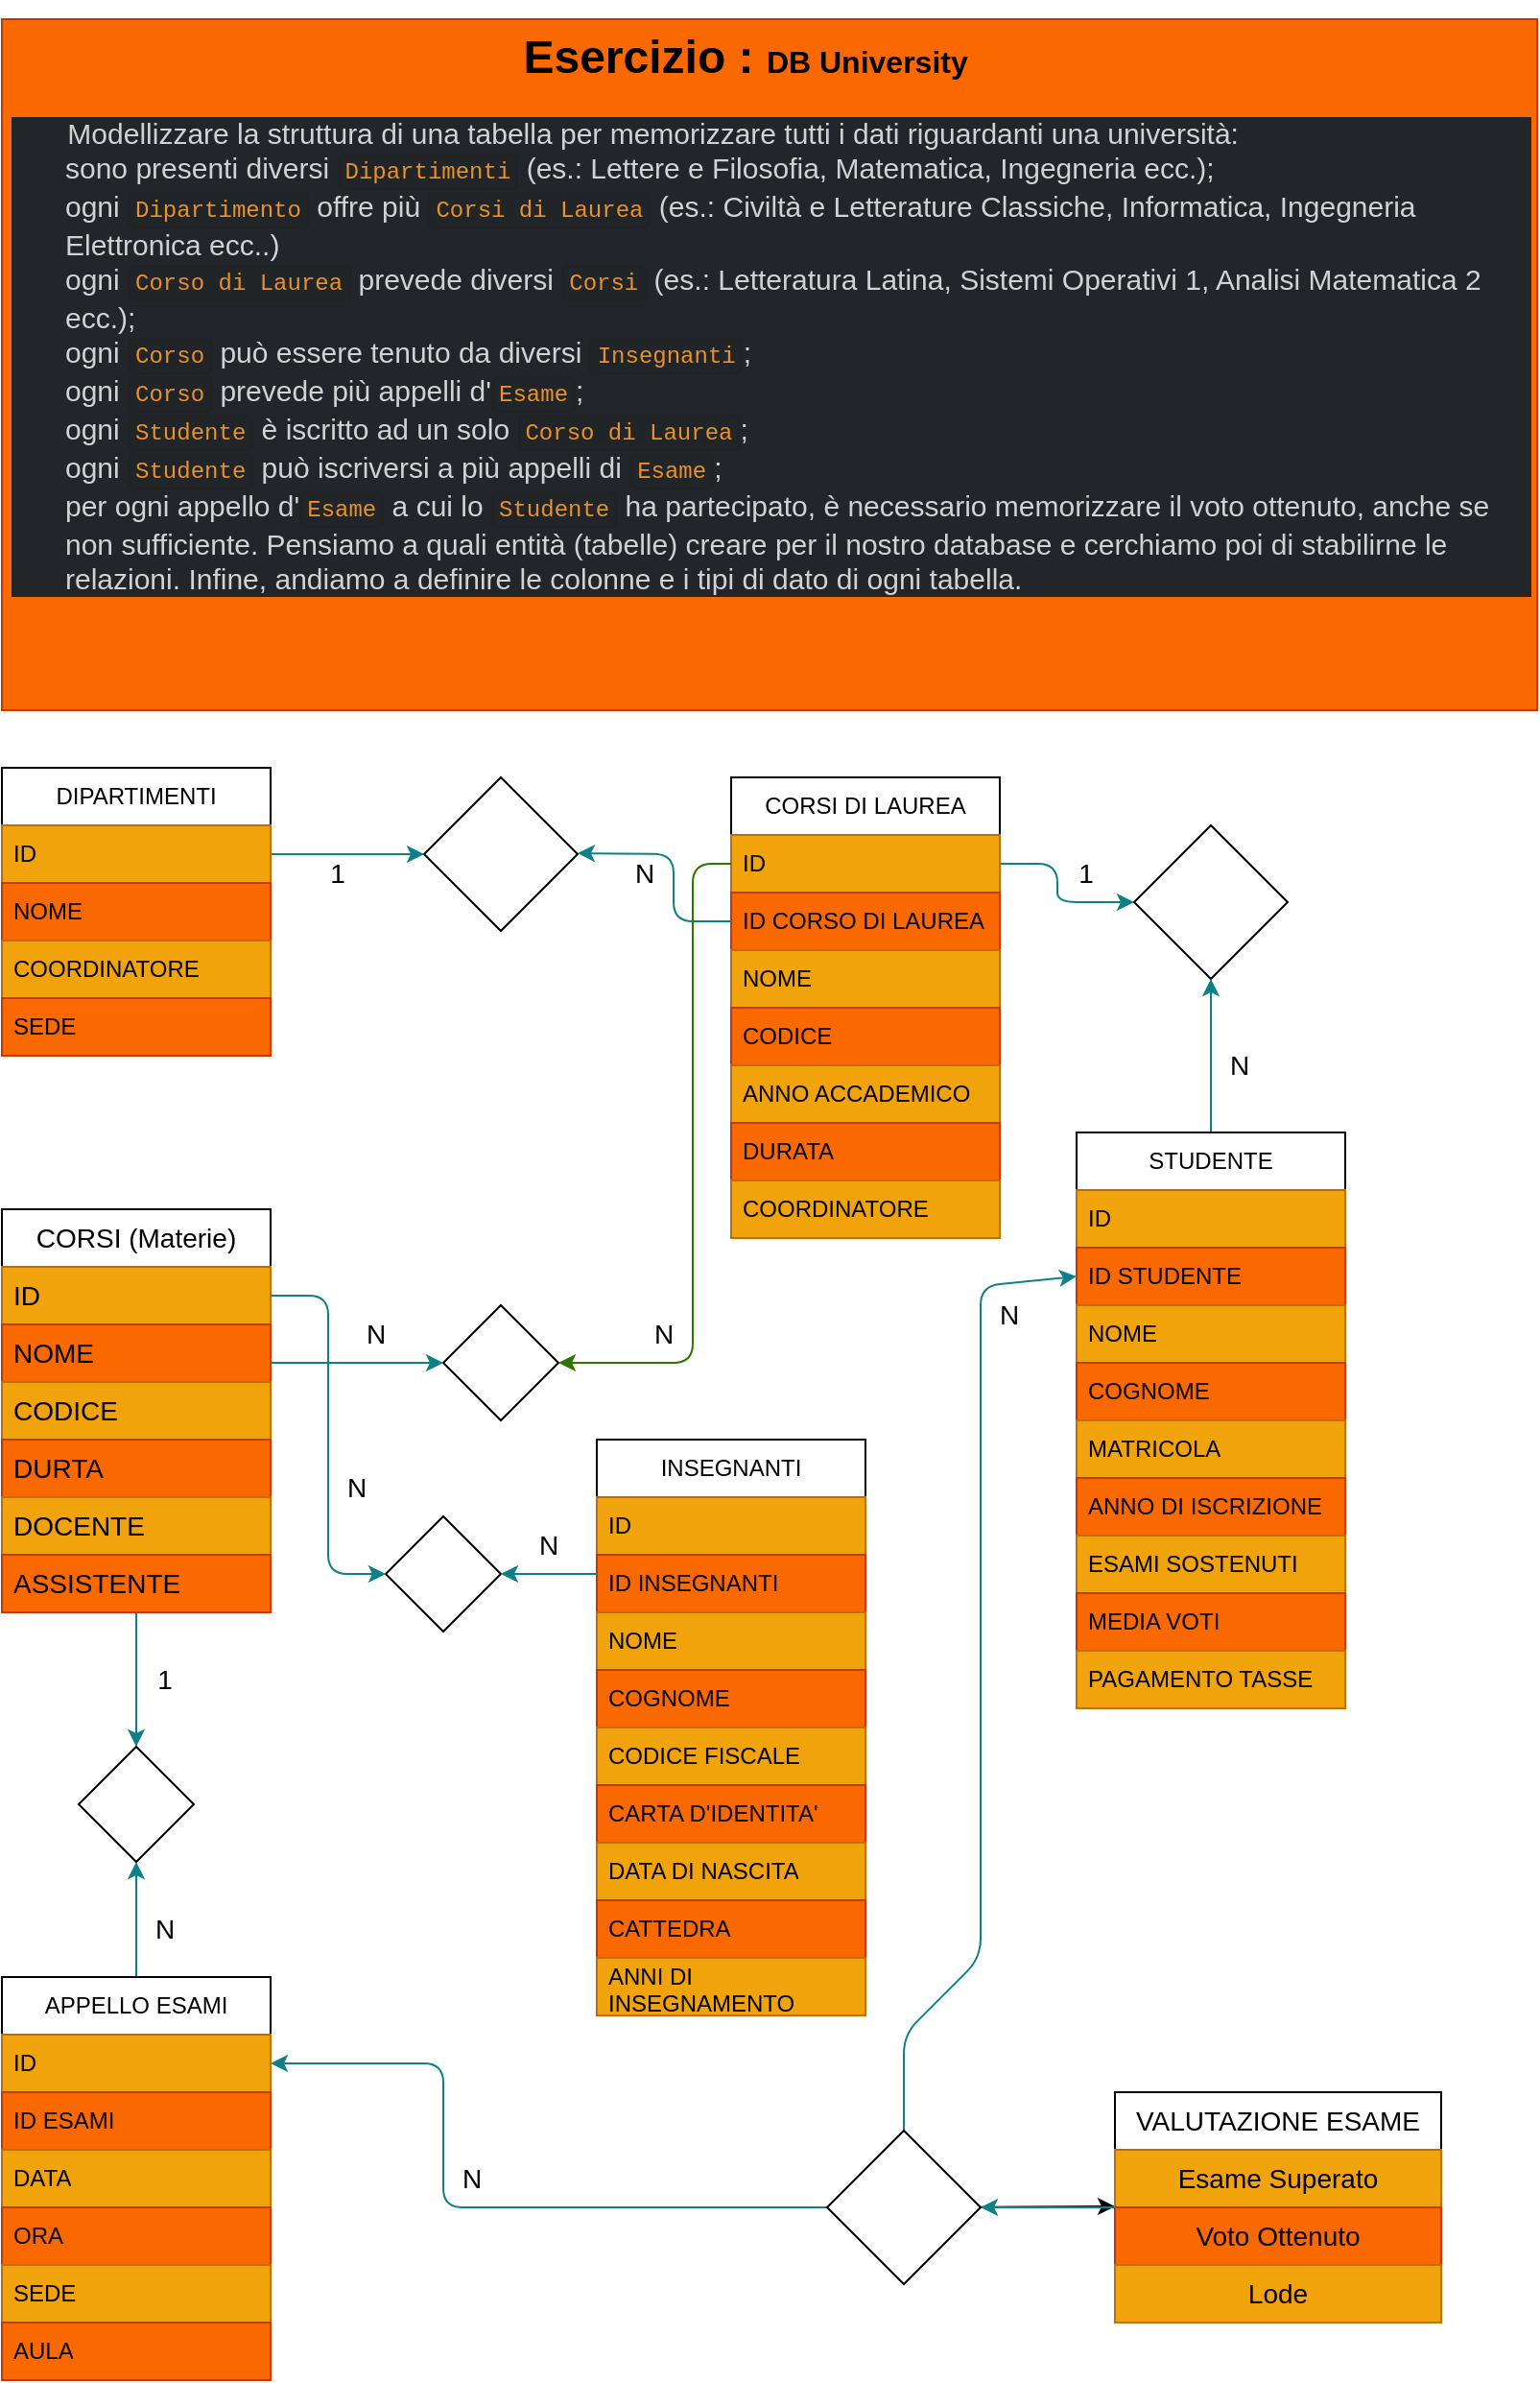<mxfile>
    <diagram id="fTMLHT3HFaxz6WOldOXO" name="Pagina-1">
        <mxGraphModel dx="564" dy="1638" grid="1" gridSize="10" guides="1" tooltips="1" connect="1" arrows="1" fold="1" page="1" pageScale="1" pageWidth="827" pageHeight="1169" math="0" shadow="0">
            <root>
                <mxCell id="0"/>
                <mxCell id="1" parent="0"/>
                <mxCell id="81" value="" style="edgeStyle=none;html=1;fontSize=14;fillColor=#b0e3e6;strokeColor=#0e8088;entryX=0;entryY=0.5;entryDx=0;entryDy=0;" parent="1" target="76" edge="1">
                    <mxGeometry relative="1" as="geometry">
                        <mxPoint x="530" y="60" as="sourcePoint"/>
                        <Array as="points">
                            <mxPoint x="560" y="60"/>
                            <mxPoint x="560" y="80"/>
                        </Array>
                    </mxGeometry>
                </mxCell>
                <mxCell id="3" value="CORSI DI LAUREA" style="swimlane;fontStyle=0;childLayout=stackLayout;horizontal=1;startSize=30;horizontalStack=0;resizeParent=1;resizeParentMax=0;resizeLast=0;collapsible=1;marginBottom=0;whiteSpace=wrap;html=1;" parent="1" vertex="1">
                    <mxGeometry x="390" y="15" width="140" height="240" as="geometry">
                        <mxRectangle x="350" y="10" width="150" height="30" as="alternateBounds"/>
                    </mxGeometry>
                </mxCell>
                <mxCell id="21" value="ID&lt;span style=&quot;white-space: pre;&quot;&gt;&#9;&lt;/span&gt;" style="text;strokeColor=#BD7000;fillColor=#f0a30a;align=left;verticalAlign=middle;spacingLeft=4;spacingRight=4;overflow=hidden;points=[[0,0.5],[1,0.5]];portConstraint=eastwest;rotatable=0;whiteSpace=wrap;html=1;fontColor=#000000;" parent="3" vertex="1">
                    <mxGeometry y="30" width="140" height="30" as="geometry"/>
                </mxCell>
                <mxCell id="22" value="ID CORSO DI LAUREA" style="text;strokeColor=#C73500;fillColor=#fa6800;align=left;verticalAlign=middle;spacingLeft=4;spacingRight=4;overflow=hidden;points=[[0,0.5],[1,0.5]];portConstraint=eastwest;rotatable=0;whiteSpace=wrap;html=1;fontColor=#000000;" parent="3" vertex="1">
                    <mxGeometry y="60" width="140" height="30" as="geometry"/>
                </mxCell>
                <mxCell id="27" value="NOME" style="text;strokeColor=#BD7000;fillColor=#f0a30a;align=left;verticalAlign=middle;spacingLeft=4;spacingRight=4;overflow=hidden;points=[[0,0.5],[1,0.5]];portConstraint=eastwest;rotatable=0;whiteSpace=wrap;html=1;fontColor=#000000;" parent="3" vertex="1">
                    <mxGeometry y="90" width="140" height="30" as="geometry"/>
                </mxCell>
                <mxCell id="23" value="CODICE" style="text;strokeColor=#C73500;fillColor=#fa6800;align=left;verticalAlign=middle;spacingLeft=4;spacingRight=4;overflow=hidden;points=[[0,0.5],[1,0.5]];portConstraint=eastwest;rotatable=0;whiteSpace=wrap;html=1;fontColor=#000000;" parent="3" vertex="1">
                    <mxGeometry y="120" width="140" height="30" as="geometry"/>
                </mxCell>
                <mxCell id="24" value="ANNO ACCADEMICO" style="text;strokeColor=#BD7000;fillColor=#f0a30a;align=left;verticalAlign=middle;spacingLeft=4;spacingRight=4;overflow=hidden;points=[[0,0.5],[1,0.5]];portConstraint=eastwest;rotatable=0;whiteSpace=wrap;html=1;fontColor=#000000;" parent="3" vertex="1">
                    <mxGeometry y="150" width="140" height="30" as="geometry"/>
                </mxCell>
                <mxCell id="25" value="DURATA" style="text;strokeColor=#C73500;fillColor=#fa6800;align=left;verticalAlign=middle;spacingLeft=4;spacingRight=4;overflow=hidden;points=[[0,0.5],[1,0.5]];portConstraint=eastwest;rotatable=0;whiteSpace=wrap;html=1;fontColor=#000000;" parent="3" vertex="1">
                    <mxGeometry y="180" width="140" height="30" as="geometry"/>
                </mxCell>
                <mxCell id="26" value="COORDINATORE" style="text;strokeColor=#BD7000;fillColor=#f0a30a;align=left;verticalAlign=middle;spacingLeft=4;spacingRight=4;overflow=hidden;points=[[0,0.5],[1,0.5]];portConstraint=eastwest;rotatable=0;whiteSpace=wrap;html=1;fontColor=#000000;" parent="3" vertex="1">
                    <mxGeometry y="210" width="140" height="30" as="geometry"/>
                </mxCell>
                <mxCell id="72" value="" style="edgeStyle=none;html=1;fontSize=14;strokeColor=#0e8088;fillColor=#b0e3e6;exitX=1;exitY=0.5;exitDx=0;exitDy=0;entryX=0;entryY=0.5;entryDx=0;entryDy=0;" parent="1" target="12" edge="1" source="8">
                    <mxGeometry relative="1" as="geometry">
                        <mxPoint x="150" y="80" as="sourcePoint"/>
                        <Array as="points">
                            <mxPoint x="220" y="55"/>
                        </Array>
                    </mxGeometry>
                </mxCell>
                <mxCell id="7" value="DIPARTIMENTI" style="swimlane;fontStyle=0;childLayout=stackLayout;horizontal=1;startSize=30;horizontalStack=0;resizeParent=1;resizeParentMax=0;resizeLast=0;collapsible=1;marginBottom=0;whiteSpace=wrap;html=1;" parent="1" vertex="1">
                    <mxGeometry x="10" y="10" width="140" height="150" as="geometry"/>
                </mxCell>
                <mxCell id="8" value="ID" style="text;align=left;verticalAlign=middle;spacingLeft=4;spacingRight=4;overflow=hidden;points=[[0,0.5],[1,0.5]];portConstraint=eastwest;rotatable=0;whiteSpace=wrap;html=1;fillColor=#f0a30a;fontColor=#000000;strokeColor=#BD7000;" parent="7" vertex="1">
                    <mxGeometry y="30" width="140" height="30" as="geometry"/>
                </mxCell>
                <mxCell id="10" value="NOME&lt;span style=&quot;white-space: pre;&quot;&gt;&#9;&lt;span style=&quot;white-space: pre;&quot;&gt;&#9;&lt;/span&gt;&lt;/span&gt;" style="text;align=left;verticalAlign=middle;spacingLeft=4;spacingRight=4;overflow=hidden;points=[[0,0.5],[1,0.5]];portConstraint=eastwest;rotatable=0;whiteSpace=wrap;html=1;fillColor=#fa6800;fontColor=#000000;strokeColor=#C73500;" parent="7" vertex="1">
                    <mxGeometry y="60" width="140" height="30" as="geometry"/>
                </mxCell>
                <mxCell id="5" value="COORDINATORE" style="text;strokeColor=#BD7000;fillColor=#f0a30a;align=left;verticalAlign=middle;spacingLeft=4;spacingRight=4;overflow=hidden;points=[[0,0.5],[1,0.5]];portConstraint=eastwest;rotatable=0;whiteSpace=wrap;html=1;fontColor=#000000;" parent="7" vertex="1">
                    <mxGeometry y="90" width="140" height="30" as="geometry"/>
                </mxCell>
                <mxCell id="6" value="SEDE" style="text;strokeColor=#C73500;fillColor=#fa6800;align=left;verticalAlign=middle;spacingLeft=4;spacingRight=4;overflow=hidden;points=[[0,0.5],[1,0.5]];portConstraint=eastwest;rotatable=0;whiteSpace=wrap;html=1;fontColor=#000000;" parent="7" vertex="1">
                    <mxGeometry y="120" width="140" height="30" as="geometry"/>
                </mxCell>
                <mxCell id="12" value="" style="rhombus;whiteSpace=wrap;html=1;" parent="1" vertex="1">
                    <mxGeometry x="230" y="15" width="80" height="80" as="geometry"/>
                </mxCell>
                <mxCell id="14" value="INSEGNANTI" style="swimlane;fontStyle=0;childLayout=stackLayout;horizontal=1;startSize=30;horizontalStack=0;resizeParent=1;resizeParentMax=0;resizeLast=0;collapsible=1;marginBottom=0;whiteSpace=wrap;html=1;" parent="1" vertex="1">
                    <mxGeometry x="320" y="360" width="140" height="300" as="geometry"/>
                </mxCell>
                <mxCell id="15" value="ID" style="text;strokeColor=#BD7000;fillColor=#f0a30a;align=left;verticalAlign=middle;spacingLeft=4;spacingRight=4;overflow=hidden;points=[[0,0.5],[1,0.5]];portConstraint=eastwest;rotatable=0;whiteSpace=wrap;html=1;fontColor=#000000;" parent="14" vertex="1">
                    <mxGeometry y="30" width="140" height="30" as="geometry"/>
                </mxCell>
                <mxCell id="16" value="ID INSEGNANTI" style="text;strokeColor=#C73500;fillColor=#fa6800;align=left;verticalAlign=middle;spacingLeft=4;spacingRight=4;overflow=hidden;points=[[0,0.5],[1,0.5]];portConstraint=eastwest;rotatable=0;whiteSpace=wrap;html=1;fontColor=#000000;" parent="14" vertex="1">
                    <mxGeometry y="60" width="140" height="30" as="geometry"/>
                </mxCell>
                <mxCell id="17" value="NOME" style="text;strokeColor=#BD7000;fillColor=#f0a30a;align=left;verticalAlign=middle;spacingLeft=4;spacingRight=4;overflow=hidden;points=[[0,0.5],[1,0.5]];portConstraint=eastwest;rotatable=0;whiteSpace=wrap;html=1;fontColor=#000000;" parent="14" vertex="1">
                    <mxGeometry y="90" width="140" height="30" as="geometry"/>
                </mxCell>
                <mxCell id="4" value="COGNOME" style="text;strokeColor=#C73500;fillColor=#fa6800;align=left;verticalAlign=middle;spacingLeft=4;spacingRight=4;overflow=hidden;points=[[0,0.5],[1,0.5]];portConstraint=eastwest;rotatable=0;whiteSpace=wrap;html=1;fontColor=#000000;" parent="14" vertex="1">
                    <mxGeometry y="120" width="140" height="30" as="geometry"/>
                </mxCell>
                <mxCell id="28" value="CODICE FISCALE" style="text;strokeColor=#BD7000;fillColor=#f0a30a;align=left;verticalAlign=middle;spacingLeft=4;spacingRight=4;overflow=hidden;points=[[0,0.5],[1,0.5]];portConstraint=eastwest;rotatable=0;whiteSpace=wrap;html=1;fontColor=#000000;" parent="14" vertex="1">
                    <mxGeometry y="150" width="140" height="30" as="geometry"/>
                </mxCell>
                <mxCell id="29" value="CARTA D'IDENTITA'" style="text;strokeColor=#C73500;fillColor=#fa6800;align=left;verticalAlign=middle;spacingLeft=4;spacingRight=4;overflow=hidden;points=[[0,0.5],[1,0.5]];portConstraint=eastwest;rotatable=0;whiteSpace=wrap;html=1;fontColor=#000000;" parent="14" vertex="1">
                    <mxGeometry y="180" width="140" height="30" as="geometry"/>
                </mxCell>
                <mxCell id="30" value="DATA DI NASCITA" style="text;strokeColor=#BD7000;fillColor=#f0a30a;align=left;verticalAlign=middle;spacingLeft=4;spacingRight=4;overflow=hidden;points=[[0,0.5],[1,0.5]];portConstraint=eastwest;rotatable=0;whiteSpace=wrap;html=1;fontColor=#000000;" parent="14" vertex="1">
                    <mxGeometry y="210" width="140" height="30" as="geometry"/>
                </mxCell>
                <mxCell id="31" value="CATTEDRA" style="text;strokeColor=#C73500;fillColor=#fa6800;align=left;verticalAlign=middle;spacingLeft=4;spacingRight=4;overflow=hidden;points=[[0,0.5],[1,0.5]];portConstraint=eastwest;rotatable=0;whiteSpace=wrap;html=1;fontColor=#000000;" parent="14" vertex="1">
                    <mxGeometry y="240" width="140" height="30" as="geometry"/>
                </mxCell>
                <mxCell id="32" value="ANNI DI INSEGNAMENTO" style="text;strokeColor=#BD7000;fillColor=#f0a30a;align=left;verticalAlign=middle;spacingLeft=4;spacingRight=4;overflow=hidden;points=[[0,0.5],[1,0.5]];portConstraint=eastwest;rotatable=0;whiteSpace=wrap;html=1;fontColor=#000000;" parent="14" vertex="1">
                    <mxGeometry y="270" width="140" height="30" as="geometry"/>
                </mxCell>
                <mxCell id="107" value="" style="edgeStyle=none;html=1;fontSize=14;fillColor=#b0e3e6;strokeColor=#0e8088;" parent="1" source="34" target="105" edge="1">
                    <mxGeometry relative="1" as="geometry"/>
                </mxCell>
                <mxCell id="34" value="APPELLO ESAMI" style="swimlane;fontStyle=0;childLayout=stackLayout;horizontal=1;startSize=30;horizontalStack=0;resizeParent=1;resizeParentMax=0;resizeLast=0;collapsible=1;marginBottom=0;whiteSpace=wrap;html=1;" parent="1" vertex="1">
                    <mxGeometry x="10" y="640" width="140" height="210" as="geometry"/>
                </mxCell>
                <mxCell id="35" value="ID" style="text;strokeColor=#BD7000;fillColor=#f0a30a;align=left;verticalAlign=middle;spacingLeft=4;spacingRight=4;overflow=hidden;points=[[0,0.5],[1,0.5]];portConstraint=eastwest;rotatable=0;whiteSpace=wrap;html=1;fontColor=#000000;" parent="34" vertex="1">
                    <mxGeometry y="30" width="140" height="30" as="geometry"/>
                </mxCell>
                <mxCell id="36" value="ID ESAMI" style="text;strokeColor=#C73500;fillColor=#fa6800;align=left;verticalAlign=middle;spacingLeft=4;spacingRight=4;overflow=hidden;points=[[0,0.5],[1,0.5]];portConstraint=eastwest;rotatable=0;whiteSpace=wrap;html=1;fontColor=#000000;" parent="34" vertex="1">
                    <mxGeometry y="60" width="140" height="30" as="geometry"/>
                </mxCell>
                <mxCell id="37" value="DATA" style="text;strokeColor=#BD7000;fillColor=#f0a30a;align=left;verticalAlign=middle;spacingLeft=4;spacingRight=4;overflow=hidden;points=[[0,0.5],[1,0.5]];portConstraint=eastwest;rotatable=0;whiteSpace=wrap;html=1;fontColor=#000000;" parent="34" vertex="1">
                    <mxGeometry y="90" width="140" height="30" as="geometry"/>
                </mxCell>
                <mxCell id="38" value="ORA" style="text;strokeColor=#C73500;fillColor=#fa6800;align=left;verticalAlign=middle;spacingLeft=4;spacingRight=4;overflow=hidden;points=[[0,0.5],[1,0.5]];portConstraint=eastwest;rotatable=0;whiteSpace=wrap;html=1;fontColor=#000000;" parent="34" vertex="1">
                    <mxGeometry y="120" width="140" height="30" as="geometry"/>
                </mxCell>
                <mxCell id="39" value="SEDE" style="text;strokeColor=#BD7000;fillColor=#f0a30a;align=left;verticalAlign=middle;spacingLeft=4;spacingRight=4;overflow=hidden;points=[[0,0.5],[1,0.5]];portConstraint=eastwest;rotatable=0;whiteSpace=wrap;html=1;fontColor=#000000;" parent="34" vertex="1">
                    <mxGeometry y="150" width="140" height="30" as="geometry"/>
                </mxCell>
                <mxCell id="40" value="AULA" style="text;strokeColor=#C73500;fillColor=#fa6800;align=left;verticalAlign=middle;spacingLeft=4;spacingRight=4;overflow=hidden;points=[[0,0.5],[1,0.5]];portConstraint=eastwest;rotatable=0;whiteSpace=wrap;html=1;fontColor=#000000;" parent="34" vertex="1">
                    <mxGeometry y="180" width="140" height="30" as="geometry"/>
                </mxCell>
                <mxCell id="109" value="" style="edgeStyle=none;html=1;fontSize=14;fillColor=#b0e3e6;strokeColor=#0e8088;" parent="1" source="41" target="76" edge="1">
                    <mxGeometry relative="1" as="geometry"/>
                </mxCell>
                <mxCell id="41" value="STUDENTE" style="swimlane;fontStyle=0;childLayout=stackLayout;horizontal=1;startSize=30;horizontalStack=0;resizeParent=1;resizeParentMax=0;resizeLast=0;collapsible=1;marginBottom=0;whiteSpace=wrap;html=1;" parent="1" vertex="1">
                    <mxGeometry x="570" y="200" width="140" height="300" as="geometry"/>
                </mxCell>
                <mxCell id="42" value="ID" style="text;strokeColor=#BD7000;fillColor=#f0a30a;align=left;verticalAlign=middle;spacingLeft=4;spacingRight=4;overflow=hidden;points=[[0,0.5],[1,0.5]];portConstraint=eastwest;rotatable=0;whiteSpace=wrap;html=1;fontColor=#000000;" parent="41" vertex="1">
                    <mxGeometry y="30" width="140" height="30" as="geometry"/>
                </mxCell>
                <mxCell id="43" value="ID STUDENTE" style="text;strokeColor=#C73500;fillColor=#fa6800;align=left;verticalAlign=middle;spacingLeft=4;spacingRight=4;overflow=hidden;points=[[0,0.5],[1,0.5]];portConstraint=eastwest;rotatable=0;whiteSpace=wrap;html=1;fontColor=#000000;" parent="41" vertex="1">
                    <mxGeometry y="60" width="140" height="30" as="geometry"/>
                </mxCell>
                <mxCell id="44" value="NOME" style="text;strokeColor=#BD7000;fillColor=#f0a30a;align=left;verticalAlign=middle;spacingLeft=4;spacingRight=4;overflow=hidden;points=[[0,0.5],[1,0.5]];portConstraint=eastwest;rotatable=0;whiteSpace=wrap;html=1;fontColor=#000000;" parent="41" vertex="1">
                    <mxGeometry y="90" width="140" height="30" as="geometry"/>
                </mxCell>
                <mxCell id="45" value="COGNOME" style="text;strokeColor=#C73500;fillColor=#fa6800;align=left;verticalAlign=middle;spacingLeft=4;spacingRight=4;overflow=hidden;points=[[0,0.5],[1,0.5]];portConstraint=eastwest;rotatable=0;whiteSpace=wrap;html=1;fontColor=#000000;" parent="41" vertex="1">
                    <mxGeometry y="120" width="140" height="30" as="geometry"/>
                </mxCell>
                <mxCell id="46" value="MATRICOLA" style="text;strokeColor=#BD7000;fillColor=#f0a30a;align=left;verticalAlign=middle;spacingLeft=4;spacingRight=4;overflow=hidden;points=[[0,0.5],[1,0.5]];portConstraint=eastwest;rotatable=0;whiteSpace=wrap;html=1;fontColor=#000000;" parent="41" vertex="1">
                    <mxGeometry y="150" width="140" height="30" as="geometry"/>
                </mxCell>
                <mxCell id="47" value="ANNO DI ISCRIZIONE" style="text;strokeColor=#C73500;fillColor=#fa6800;align=left;verticalAlign=middle;spacingLeft=4;spacingRight=4;overflow=hidden;points=[[0,0.5],[1,0.5]];portConstraint=eastwest;rotatable=0;whiteSpace=wrap;html=1;fontColor=#000000;" parent="41" vertex="1">
                    <mxGeometry y="180" width="140" height="30" as="geometry"/>
                </mxCell>
                <mxCell id="48" value="ESAMI SOSTENUTI" style="text;strokeColor=#BD7000;fillColor=#f0a30a;align=left;verticalAlign=middle;spacingLeft=4;spacingRight=4;overflow=hidden;points=[[0,0.5],[1,0.5]];portConstraint=eastwest;rotatable=0;whiteSpace=wrap;html=1;fontColor=#000000;" parent="41" vertex="1">
                    <mxGeometry y="210" width="140" height="30" as="geometry"/>
                </mxCell>
                <mxCell id="49" value="MEDIA VOTI" style="text;strokeColor=#C73500;fillColor=#fa6800;align=left;verticalAlign=middle;spacingLeft=4;spacingRight=4;overflow=hidden;points=[[0,0.5],[1,0.5]];portConstraint=eastwest;rotatable=0;whiteSpace=wrap;html=1;fontColor=#000000;" parent="41" vertex="1">
                    <mxGeometry y="240" width="140" height="30" as="geometry"/>
                </mxCell>
                <mxCell id="50" value="PAGAMENTO TASSE" style="text;strokeColor=#BD7000;fillColor=#f0a30a;align=left;verticalAlign=middle;spacingLeft=4;spacingRight=4;overflow=hidden;points=[[0,0.5],[1,0.5]];portConstraint=eastwest;rotatable=0;whiteSpace=wrap;html=1;fontColor=#000000;" parent="41" vertex="1">
                    <mxGeometry y="270" width="140" height="30" as="geometry"/>
                </mxCell>
                <mxCell id="51" value="&lt;h1&gt;&amp;nbsp; &amp;nbsp; &amp;nbsp;&lt;span style=&quot;white-space: pre;&quot;&gt;&#9;&lt;/span&gt;&lt;span style=&quot;white-space: pre;&quot;&gt;&#9;&lt;/span&gt;&lt;span style=&quot;white-space: pre;&quot;&gt;&#9;&lt;/span&gt;&lt;span style=&quot;white-space: pre;&quot;&gt;&#9;&lt;/span&gt;&lt;span style=&quot;white-space: pre;&quot;&gt;&#9;&lt;/span&gt;Esercizio : &lt;font style=&quot;font-size: 16px;&quot;&gt;DB University&lt;/font&gt;&lt;/h1&gt;&lt;div class=&quot;p-rich_text_section&quot; style=&quot;box-sizing: inherit; counter-reset: list-0 0 list-1 0 list-2 0 list-3 0 list-4 0 list-5 0 list-6 0 list-7 0 list-8 0 list-9 0; color: rgb(209, 210, 211); font-family: Slack-Lato, Slack-Fractions, appleLogo, sans-serif; font-size: 15px; font-variant-ligatures: common-ligatures; background-color: rgb(34, 37, 41);&quot;&gt;&amp;nbsp; &amp;nbsp; &amp;nbsp; &amp;nbsp;Modellizzare la struttura di una tabella per memorizzare tutti i dati riguardanti una università:&lt;br style=&quot;box-sizing: inherit;&quot;&gt;&lt;/div&gt;&lt;ul data-stringify-type=&quot;unordered-list&quot; class=&quot;p-rich_text_list p-rich_text_list__bullet&quot; data-indent=&quot;0&quot; data-border=&quot;0&quot; style=&quot;box-sizing: inherit; margin: 0px; padding: 0px; list-style-type: none; color: rgb(209, 210, 211); font-family: Slack-Lato, Slack-Fractions, appleLogo, sans-serif; font-size: 15px; font-variant-ligatures: common-ligatures; background-color: rgb(34, 37, 41);&quot;&gt;&lt;li data-stringify-indent=&quot;0&quot; data-stringify-border=&quot;0&quot; style=&quot;box-sizing: inherit; margin-bottom: 0px; list-style-type: none; margin-left: 28px;&quot;&gt;sono presenti diversi&amp;nbsp;&lt;code data-stringify-type=&quot;code&quot; class=&quot;c-mrkdwn__code&quot; style=&quot;box-sizing: inherit; background-color: rgba(var(--sk_foreground_min,29,28,29),0.04); border: 1px solid var(--saf-0); border-radius: 3px; color: rgb(232, 145, 45); padding: 2px 3px 1px; --saf-0:rgba(var(--sk_foreground_low,29,28,29),0.13); overflow-wrap: break-word; font-size: 12px; font-variant-ligatures: none; line-height: 1.5; tab-size: 4; word-break: normal; font-family: Monaco, Menlo, Consolas, &amp;quot;Courier New&amp;quot;, monospace !important;&quot;&gt;Dipartimenti&lt;/code&gt;&amp;nbsp;(es.: Lettere e Filosofia, Matematica, Ingegneria ecc.);&lt;/li&gt;&lt;li data-stringify-indent=&quot;0&quot; data-stringify-border=&quot;0&quot; style=&quot;box-sizing: inherit; margin-bottom: 0px; list-style-type: none; margin-left: 28px;&quot;&gt;ogni&amp;nbsp;&lt;code data-stringify-type=&quot;code&quot; class=&quot;c-mrkdwn__code&quot; style=&quot;box-sizing: inherit; background-color: rgba(var(--sk_foreground_min,29,28,29),0.04); border: 1px solid var(--saf-0); border-radius: 3px; color: rgb(232, 145, 45); padding: 2px 3px 1px; --saf-0:rgba(var(--sk_foreground_low,29,28,29),0.13); overflow-wrap: break-word; font-size: 12px; font-variant-ligatures: none; line-height: 1.5; tab-size: 4; word-break: normal; font-family: Monaco, Menlo, Consolas, &amp;quot;Courier New&amp;quot;, monospace !important;&quot;&gt;Dipartimento&lt;/code&gt;&amp;nbsp;offre più&amp;nbsp;&lt;code data-stringify-type=&quot;code&quot; class=&quot;c-mrkdwn__code&quot; style=&quot;box-sizing: inherit; background-color: rgba(var(--sk_foreground_min,29,28,29),0.04); border: 1px solid var(--saf-0); border-radius: 3px; color: rgb(232, 145, 45); padding: 2px 3px 1px; --saf-0:rgba(var(--sk_foreground_low,29,28,29),0.13); overflow-wrap: break-word; font-size: 12px; font-variant-ligatures: none; line-height: 1.5; tab-size: 4; word-break: normal; font-family: Monaco, Menlo, Consolas, &amp;quot;Courier New&amp;quot;, monospace !important;&quot;&gt;Corsi di Laurea&lt;/code&gt;&amp;nbsp;(es.: Civiltà e Letterature Classiche, Informatica, Ingegneria Elettronica ecc..)&lt;/li&gt;&lt;li data-stringify-indent=&quot;0&quot; data-stringify-border=&quot;0&quot; style=&quot;box-sizing: inherit; margin-bottom: 0px; list-style-type: none; margin-left: 28px;&quot;&gt;ogni&amp;nbsp;&lt;code data-stringify-type=&quot;code&quot; class=&quot;c-mrkdwn__code&quot; style=&quot;box-sizing: inherit; background-color: rgba(var(--sk_foreground_min,29,28,29),0.04); border: 1px solid var(--saf-0); border-radius: 3px; color: rgb(232, 145, 45); padding: 2px 3px 1px; --saf-0:rgba(var(--sk_foreground_low,29,28,29),0.13); overflow-wrap: break-word; font-size: 12px; font-variant-ligatures: none; line-height: 1.5; tab-size: 4; word-break: normal; font-family: Monaco, Menlo, Consolas, &amp;quot;Courier New&amp;quot;, monospace !important;&quot;&gt;Corso di Laurea&lt;/code&gt;&amp;nbsp;prevede diversi&amp;nbsp;&lt;code data-stringify-type=&quot;code&quot; class=&quot;c-mrkdwn__code&quot; style=&quot;box-sizing: inherit; background-color: rgba(var(--sk_foreground_min,29,28,29),0.04); border: 1px solid var(--saf-0); border-radius: 3px; color: rgb(232, 145, 45); padding: 2px 3px 1px; --saf-0:rgba(var(--sk_foreground_low,29,28,29),0.13); overflow-wrap: break-word; font-size: 12px; font-variant-ligatures: none; line-height: 1.5; tab-size: 4; word-break: normal; font-family: Monaco, Menlo, Consolas, &amp;quot;Courier New&amp;quot;, monospace !important;&quot;&gt;Corsi&lt;/code&gt;&amp;nbsp;(es.: Letteratura Latina, Sistemi Operativi 1, Analisi Matematica 2 ecc.);&lt;/li&gt;&lt;li data-stringify-indent=&quot;0&quot; data-stringify-border=&quot;0&quot; style=&quot;box-sizing: inherit; margin-bottom: 0px; list-style-type: none; margin-left: 28px;&quot;&gt;ogni&amp;nbsp;&lt;code data-stringify-type=&quot;code&quot; class=&quot;c-mrkdwn__code&quot; style=&quot;box-sizing: inherit; background-color: rgba(var(--sk_foreground_min,29,28,29),0.04); border: 1px solid var(--saf-0); border-radius: 3px; color: rgb(232, 145, 45); padding: 2px 3px 1px; --saf-0:rgba(var(--sk_foreground_low,29,28,29),0.13); overflow-wrap: break-word; font-size: 12px; font-variant-ligatures: none; line-height: 1.5; tab-size: 4; word-break: normal; font-family: Monaco, Menlo, Consolas, &amp;quot;Courier New&amp;quot;, monospace !important;&quot;&gt;Corso&lt;/code&gt;&amp;nbsp;può essere tenuto da diversi&amp;nbsp;&lt;code data-stringify-type=&quot;code&quot; class=&quot;c-mrkdwn__code&quot; style=&quot;box-sizing: inherit; background-color: rgba(var(--sk_foreground_min,29,28,29),0.04); border: 1px solid var(--saf-0); border-radius: 3px; color: rgb(232, 145, 45); padding: 2px 3px 1px; --saf-0:rgba(var(--sk_foreground_low,29,28,29),0.13); overflow-wrap: break-word; font-size: 12px; font-variant-ligatures: none; line-height: 1.5; tab-size: 4; word-break: normal; font-family: Monaco, Menlo, Consolas, &amp;quot;Courier New&amp;quot;, monospace !important;&quot;&gt;Insegnanti&lt;/code&gt;;&lt;/li&gt;&lt;li data-stringify-indent=&quot;0&quot; data-stringify-border=&quot;0&quot; style=&quot;box-sizing: inherit; margin-bottom: 0px; list-style-type: none; margin-left: 28px;&quot;&gt;ogni&amp;nbsp;&lt;code data-stringify-type=&quot;code&quot; class=&quot;c-mrkdwn__code&quot; style=&quot;box-sizing: inherit; background-color: rgba(var(--sk_foreground_min,29,28,29),0.04); border: 1px solid var(--saf-0); border-radius: 3px; color: rgb(232, 145, 45); padding: 2px 3px 1px; --saf-0:rgba(var(--sk_foreground_low,29,28,29),0.13); overflow-wrap: break-word; font-size: 12px; font-variant-ligatures: none; line-height: 1.5; tab-size: 4; word-break: normal; font-family: Monaco, Menlo, Consolas, &amp;quot;Courier New&amp;quot;, monospace !important;&quot;&gt;Corso&lt;/code&gt;&amp;nbsp;prevede più appelli d'&lt;code data-stringify-type=&quot;code&quot; class=&quot;c-mrkdwn__code&quot; style=&quot;box-sizing: inherit; background-color: rgba(var(--sk_foreground_min,29,28,29),0.04); border: 1px solid var(--saf-0); border-radius: 3px; color: rgb(232, 145, 45); padding: 2px 3px 1px; --saf-0:rgba(var(--sk_foreground_low,29,28,29),0.13); overflow-wrap: break-word; font-size: 12px; font-variant-ligatures: none; line-height: 1.5; tab-size: 4; word-break: normal; font-family: Monaco, Menlo, Consolas, &amp;quot;Courier New&amp;quot;, monospace !important;&quot;&gt;Esame&lt;/code&gt;;&lt;/li&gt;&lt;li data-stringify-indent=&quot;0&quot; data-stringify-border=&quot;0&quot; style=&quot;box-sizing: inherit; margin-bottom: 0px; list-style-type: none; margin-left: 28px;&quot;&gt;ogni&amp;nbsp;&lt;code data-stringify-type=&quot;code&quot; class=&quot;c-mrkdwn__code&quot; style=&quot;box-sizing: inherit; background-color: rgba(var(--sk_foreground_min,29,28,29),0.04); border: 1px solid var(--saf-0); border-radius: 3px; color: rgb(232, 145, 45); padding: 2px 3px 1px; --saf-0:rgba(var(--sk_foreground_low,29,28,29),0.13); overflow-wrap: break-word; font-size: 12px; font-variant-ligatures: none; line-height: 1.5; tab-size: 4; word-break: normal; font-family: Monaco, Menlo, Consolas, &amp;quot;Courier New&amp;quot;, monospace !important;&quot;&gt;Studente&lt;/code&gt;&amp;nbsp;è iscritto ad un solo&amp;nbsp;&lt;code data-stringify-type=&quot;code&quot; class=&quot;c-mrkdwn__code&quot; style=&quot;box-sizing: inherit; background-color: rgba(var(--sk_foreground_min,29,28,29),0.04); border: 1px solid var(--saf-0); border-radius: 3px; color: rgb(232, 145, 45); padding: 2px 3px 1px; --saf-0:rgba(var(--sk_foreground_low,29,28,29),0.13); overflow-wrap: break-word; font-size: 12px; font-variant-ligatures: none; line-height: 1.5; tab-size: 4; word-break: normal; font-family: Monaco, Menlo, Consolas, &amp;quot;Courier New&amp;quot;, monospace !important;&quot;&gt;Corso di Laurea&lt;/code&gt;;&lt;/li&gt;&lt;li data-stringify-indent=&quot;0&quot; data-stringify-border=&quot;0&quot; style=&quot;box-sizing: inherit; margin-bottom: 0px; list-style-type: none; margin-left: 28px;&quot;&gt;ogni&amp;nbsp;&lt;code data-stringify-type=&quot;code&quot; class=&quot;c-mrkdwn__code&quot; style=&quot;box-sizing: inherit; background-color: rgba(var(--sk_foreground_min,29,28,29),0.04); border: 1px solid var(--saf-0); border-radius: 3px; color: rgb(232, 145, 45); padding: 2px 3px 1px; --saf-0:rgba(var(--sk_foreground_low,29,28,29),0.13); overflow-wrap: break-word; font-size: 12px; font-variant-ligatures: none; line-height: 1.5; tab-size: 4; word-break: normal; font-family: Monaco, Menlo, Consolas, &amp;quot;Courier New&amp;quot;, monospace !important;&quot;&gt;Studente&lt;/code&gt;&amp;nbsp;può iscriversi a più appelli di&amp;nbsp;&lt;code data-stringify-type=&quot;code&quot; class=&quot;c-mrkdwn__code&quot; style=&quot;box-sizing: inherit; background-color: rgba(var(--sk_foreground_min,29,28,29),0.04); border: 1px solid var(--saf-0); border-radius: 3px; color: rgb(232, 145, 45); padding: 2px 3px 1px; --saf-0:rgba(var(--sk_foreground_low,29,28,29),0.13); overflow-wrap: break-word; font-size: 12px; font-variant-ligatures: none; line-height: 1.5; tab-size: 4; word-break: normal; font-family: Monaco, Menlo, Consolas, &amp;quot;Courier New&amp;quot;, monospace !important;&quot;&gt;Esame&lt;/code&gt;;&lt;/li&gt;&lt;li data-stringify-indent=&quot;0&quot; data-stringify-border=&quot;0&quot; style=&quot;box-sizing: inherit; margin-bottom: 0px; list-style-type: none; margin-left: 28px;&quot;&gt;per ogni appello d'&lt;code data-stringify-type=&quot;code&quot; class=&quot;c-mrkdwn__code&quot; style=&quot;box-sizing: inherit; background-color: rgba(var(--sk_foreground_min,29,28,29),0.04); border: 1px solid var(--saf-0); border-radius: 3px; color: rgb(232, 145, 45); padding: 2px 3px 1px; --saf-0:rgba(var(--sk_foreground_low,29,28,29),0.13); overflow-wrap: break-word; font-size: 12px; font-variant-ligatures: none; line-height: 1.5; tab-size: 4; word-break: normal; font-family: Monaco, Menlo, Consolas, &amp;quot;Courier New&amp;quot;, monospace !important;&quot;&gt;Esame&lt;/code&gt;&amp;nbsp;a cui lo&amp;nbsp;&lt;code data-stringify-type=&quot;code&quot; class=&quot;c-mrkdwn__code&quot; style=&quot;box-sizing: inherit; background-color: rgba(var(--sk_foreground_min,29,28,29),0.04); border: 1px solid var(--saf-0); border-radius: 3px; color: rgb(232, 145, 45); padding: 2px 3px 1px; --saf-0:rgba(var(--sk_foreground_low,29,28,29),0.13); overflow-wrap: break-word; font-size: 12px; font-variant-ligatures: none; line-height: 1.5; tab-size: 4; word-break: normal; font-family: Monaco, Menlo, Consolas, &amp;quot;Courier New&amp;quot;, monospace !important;&quot;&gt;Studente&lt;/code&gt;&amp;nbsp;ha partecipato, è necessario memorizzare il voto ottenuto, anche se non sufficiente. Pensiamo a quali entità (tabelle) creare per il nostro database e cerchiamo poi di stabilirne le relazioni. Infine, andiamo a definire le colonne e i tipi di dato di ogni tabella.&lt;/li&gt;&lt;/ul&gt;" style="text;html=1;spacing=5;spacingTop=-20;whiteSpace=wrap;overflow=hidden;rounded=0;fillColor=#fa6800;strokeColor=#C73500;fontColor=#000000;" parent="1" vertex="1">
                    <mxGeometry x="10" y="-380" width="800" height="360" as="geometry"/>
                </mxCell>
                <mxCell id="74" value="1" style="text;html=1;strokeColor=none;fillColor=none;align=center;verticalAlign=middle;whiteSpace=wrap;rounded=0;fontSize=14;" parent="1" vertex="1">
                    <mxGeometry x="170" y="50" width="30" height="30" as="geometry"/>
                </mxCell>
                <mxCell id="75" value="N" style="text;html=1;strokeColor=none;fillColor=none;align=center;verticalAlign=middle;whiteSpace=wrap;rounded=0;fontSize=14;" parent="1" vertex="1">
                    <mxGeometry x="330" y="50" width="30" height="30" as="geometry"/>
                </mxCell>
                <mxCell id="76" value="" style="rhombus;whiteSpace=wrap;html=1;fontSize=14;" parent="1" vertex="1">
                    <mxGeometry x="600" y="40" width="80" height="80" as="geometry"/>
                </mxCell>
                <mxCell id="106" value="" style="edgeStyle=none;html=1;fontSize=14;fillColor=#b0e3e6;strokeColor=#0e8088;" parent="1" source="77" target="105" edge="1">
                    <mxGeometry relative="1" as="geometry"/>
                </mxCell>
                <mxCell id="77" value="CORSI (Materie)" style="swimlane;fontStyle=0;childLayout=stackLayout;horizontal=1;startSize=30;horizontalStack=0;resizeParent=1;resizeParentMax=0;resizeLast=0;collapsible=1;marginBottom=0;whiteSpace=wrap;html=1;fontSize=14;" parent="1" vertex="1">
                    <mxGeometry x="10" y="240" width="140" height="210" as="geometry"/>
                </mxCell>
                <mxCell id="78" value="ID" style="text;strokeColor=#BD7000;fillColor=#f0a30a;align=left;verticalAlign=middle;spacingLeft=4;spacingRight=4;overflow=hidden;points=[[0,0.5],[1,0.5]];portConstraint=eastwest;rotatable=0;whiteSpace=wrap;html=1;fontSize=14;fontColor=#000000;" parent="77" vertex="1">
                    <mxGeometry y="30" width="140" height="30" as="geometry"/>
                </mxCell>
                <mxCell id="80" value="NOME" style="text;strokeColor=#C73500;fillColor=#fa6800;align=left;verticalAlign=middle;spacingLeft=4;spacingRight=4;overflow=hidden;points=[[0,0.5],[1,0.5]];portConstraint=eastwest;rotatable=0;whiteSpace=wrap;html=1;fontSize=14;fontColor=#000000;" parent="77" vertex="1">
                    <mxGeometry y="60" width="140" height="30" as="geometry"/>
                </mxCell>
                <mxCell id="84" value="CODICE" style="text;strokeColor=#BD7000;fillColor=#f0a30a;align=left;verticalAlign=middle;spacingLeft=4;spacingRight=4;overflow=hidden;points=[[0,0.5],[1,0.5]];portConstraint=eastwest;rotatable=0;whiteSpace=wrap;html=1;fontSize=14;fontColor=#000000;" parent="77" vertex="1">
                    <mxGeometry y="90" width="140" height="30" as="geometry"/>
                </mxCell>
                <mxCell id="85" value="DURTA" style="text;strokeColor=#C73500;fillColor=#fa6800;align=left;verticalAlign=middle;spacingLeft=4;spacingRight=4;overflow=hidden;points=[[0,0.5],[1,0.5]];portConstraint=eastwest;rotatable=0;whiteSpace=wrap;html=1;fontSize=14;fontColor=#000000;" parent="77" vertex="1">
                    <mxGeometry y="120" width="140" height="30" as="geometry"/>
                </mxCell>
                <mxCell id="83" value="DOCENTE" style="text;strokeColor=#BD7000;fillColor=#f0a30a;align=left;verticalAlign=middle;spacingLeft=4;spacingRight=4;overflow=hidden;points=[[0,0.5],[1,0.5]];portConstraint=eastwest;rotatable=0;whiteSpace=wrap;html=1;fontSize=14;fontColor=#000000;" parent="77" vertex="1">
                    <mxGeometry y="150" width="140" height="30" as="geometry"/>
                </mxCell>
                <mxCell id="86" value="ASSISTENTE" style="text;strokeColor=#C73500;fillColor=#fa6800;align=left;verticalAlign=middle;spacingLeft=4;spacingRight=4;overflow=hidden;points=[[0,0.5],[1,0.5]];portConstraint=eastwest;rotatable=0;whiteSpace=wrap;html=1;fontSize=14;fontColor=#000000;" parent="77" vertex="1">
                    <mxGeometry y="180" width="140" height="30" as="geometry"/>
                </mxCell>
                <mxCell id="87" value="" style="rhombus;whiteSpace=wrap;html=1;fontSize=14;" parent="1" vertex="1">
                    <mxGeometry x="240" y="290" width="60" height="60" as="geometry"/>
                </mxCell>
                <mxCell id="98" value="" style="rhombus;whiteSpace=wrap;html=1;fontSize=14;" parent="1" vertex="1">
                    <mxGeometry x="210" y="400" width="60" height="60" as="geometry"/>
                </mxCell>
                <mxCell id="127" style="edgeStyle=none;html=1;fontSize=14;fillColor=#b0e3e6;strokeColor=#0e8088;entryX=1;entryY=0.5;entryDx=0;entryDy=0;exitX=0;exitY=0.5;exitDx=0;exitDy=0;" parent="1" source="102" edge="1" target="35">
                    <mxGeometry relative="1" as="geometry">
                        <mxPoint x="150" y="760" as="targetPoint"/>
                        <Array as="points">
                            <mxPoint x="240" y="760"/>
                            <mxPoint x="240" y="685"/>
                        </Array>
                    </mxGeometry>
                </mxCell>
                <mxCell id="128" style="edgeStyle=none;html=1;entryX=0;entryY=0.5;entryDx=0;entryDy=0;fontSize=14;fillColor=#b0e3e6;strokeColor=#0e8088;" parent="1" source="102" target="43" edge="1">
                    <mxGeometry relative="1" as="geometry">
                        <Array as="points">
                            <mxPoint x="480" y="670"/>
                            <mxPoint x="520" y="630"/>
                            <mxPoint x="520" y="440"/>
                            <mxPoint x="520" y="280"/>
                        </Array>
                    </mxGeometry>
                </mxCell>
                <mxCell id="129" style="edgeStyle=none;html=1;fontSize=14;entryX=0;entryY=-0.017;entryDx=0;entryDy=0;entryPerimeter=0;" parent="1" source="102" target="138" edge="1">
                    <mxGeometry relative="1" as="geometry">
                        <mxPoint x="585.7" y="758.8" as="targetPoint"/>
                    </mxGeometry>
                </mxCell>
                <mxCell id="102" value="" style="rhombus;whiteSpace=wrap;html=1;fontSize=14;" parent="1" vertex="1">
                    <mxGeometry x="440" y="720" width="80" height="80" as="geometry"/>
                </mxCell>
                <mxCell id="105" value="" style="rhombus;whiteSpace=wrap;html=1;fontSize=14;" parent="1" vertex="1">
                    <mxGeometry x="50" y="520" width="60" height="60" as="geometry"/>
                </mxCell>
                <mxCell id="110" style="edgeStyle=none;html=1;fontSize=14;fillColor=#b0e3e6;strokeColor=#0e8088;exitX=0;exitY=0.5;exitDx=0;exitDy=0;" parent="1" edge="1" source="22">
                    <mxGeometry relative="1" as="geometry">
                        <mxPoint x="390" y="54.5" as="sourcePoint"/>
                        <mxPoint x="310" y="54.5" as="targetPoint"/>
                        <Array as="points">
                            <mxPoint x="360" y="90"/>
                            <mxPoint x="360" y="55"/>
                        </Array>
                    </mxGeometry>
                </mxCell>
                <mxCell id="113" value="1" style="text;html=1;strokeColor=none;fillColor=none;align=center;verticalAlign=middle;whiteSpace=wrap;rounded=0;fontSize=14;" parent="1" vertex="1">
                    <mxGeometry x="560" y="50" width="30" height="30" as="geometry"/>
                </mxCell>
                <mxCell id="114" value="N" style="text;html=1;strokeColor=none;fillColor=none;align=center;verticalAlign=middle;whiteSpace=wrap;rounded=0;fontSize=14;" parent="1" vertex="1">
                    <mxGeometry x="640" y="150" width="30" height="30" as="geometry"/>
                </mxCell>
                <mxCell id="116" style="edgeStyle=none;html=1;fontSize=14;fillColor=#60a917;strokeColor=#2D7600;exitX=0;exitY=0.5;exitDx=0;exitDy=0;" parent="1" source="21" target="87" edge="1">
                    <mxGeometry relative="1" as="geometry">
                        <Array as="points">
                            <mxPoint x="370" y="60"/>
                            <mxPoint x="370" y="170"/>
                            <mxPoint x="370" y="320"/>
                        </Array>
                    </mxGeometry>
                </mxCell>
                <mxCell id="117" style="edgeStyle=none;html=1;entryX=0;entryY=0.5;entryDx=0;entryDy=0;fontSize=14;fillColor=#b0e3e6;strokeColor=#0e8088;" parent="1" target="87" edge="1">
                    <mxGeometry relative="1" as="geometry">
                        <mxPoint x="150" y="320" as="sourcePoint"/>
                    </mxGeometry>
                </mxCell>
                <mxCell id="118" value="N" style="text;html=1;strokeColor=none;fillColor=none;align=center;verticalAlign=middle;whiteSpace=wrap;rounded=0;fontSize=14;" parent="1" vertex="1">
                    <mxGeometry x="340" y="290" width="30" height="30" as="geometry"/>
                </mxCell>
                <mxCell id="119" value="N" style="text;html=1;strokeColor=none;fillColor=none;align=center;verticalAlign=middle;whiteSpace=wrap;rounded=0;fontSize=14;" parent="1" vertex="1">
                    <mxGeometry x="190" y="290" width="30" height="30" as="geometry"/>
                </mxCell>
                <mxCell id="125" style="edgeStyle=none;html=1;entryX=0;entryY=0.5;entryDx=0;entryDy=0;fontSize=14;fillColor=#b0e3e6;strokeColor=#0e8088;exitX=1;exitY=0.5;exitDx=0;exitDy=0;" parent="1" target="98" edge="1" source="78">
                    <mxGeometry relative="1" as="geometry">
                        <mxPoint x="150" y="430" as="sourcePoint"/>
                        <Array as="points">
                            <mxPoint x="180" y="285"/>
                            <mxPoint x="180" y="360"/>
                            <mxPoint x="180" y="430"/>
                        </Array>
                    </mxGeometry>
                </mxCell>
                <mxCell id="126" style="edgeStyle=none;html=1;entryX=1;entryY=0.5;entryDx=0;entryDy=0;fontSize=14;fillColor=#b0e3e6;strokeColor=#0e8088;" parent="1" target="98" edge="1">
                    <mxGeometry relative="1" as="geometry">
                        <mxPoint x="320" y="430" as="sourcePoint"/>
                    </mxGeometry>
                </mxCell>
                <mxCell id="130" value="N" style="text;html=1;strokeColor=none;fillColor=none;align=center;verticalAlign=middle;whiteSpace=wrap;rounded=0;fontSize=14;" parent="1" vertex="1">
                    <mxGeometry x="240" y="730" width="30" height="30" as="geometry"/>
                </mxCell>
                <mxCell id="131" value="N" style="text;html=1;strokeColor=none;fillColor=none;align=center;verticalAlign=middle;whiteSpace=wrap;rounded=0;fontSize=14;" parent="1" vertex="1">
                    <mxGeometry x="80" y="600" width="30" height="30" as="geometry"/>
                </mxCell>
                <mxCell id="132" value="1" style="text;html=1;strokeColor=none;fillColor=none;align=center;verticalAlign=middle;whiteSpace=wrap;rounded=0;fontSize=14;" parent="1" vertex="1">
                    <mxGeometry x="80" y="470" width="30" height="30" as="geometry"/>
                </mxCell>
                <mxCell id="133" value="N" style="text;html=1;strokeColor=none;fillColor=none;align=center;verticalAlign=middle;whiteSpace=wrap;rounded=0;fontSize=14;" parent="1" vertex="1">
                    <mxGeometry x="180" y="370" width="30" height="30" as="geometry"/>
                </mxCell>
                <mxCell id="134" value="N" style="text;html=1;strokeColor=none;fillColor=none;align=center;verticalAlign=middle;whiteSpace=wrap;rounded=0;fontSize=14;" parent="1" vertex="1">
                    <mxGeometry x="280" y="400" width="30" height="30" as="geometry"/>
                </mxCell>
                <mxCell id="135" value="N" style="text;html=1;strokeColor=none;fillColor=none;align=center;verticalAlign=middle;whiteSpace=wrap;rounded=0;fontSize=14;" parent="1" vertex="1">
                    <mxGeometry x="520" y="280" width="30" height="30" as="geometry"/>
                </mxCell>
                <mxCell id="141" value="" style="edgeStyle=none;html=1;fontSize=14;fillColor=#b0e3e6;strokeColor=#0e8088;" parent="1" source="136" target="102" edge="1">
                    <mxGeometry relative="1" as="geometry"/>
                </mxCell>
                <mxCell id="136" value="VALUTAZIONE ESAME" style="swimlane;fontStyle=0;childLayout=stackLayout;horizontal=1;startSize=30;horizontalStack=0;resizeParent=1;resizeParentMax=0;resizeLast=0;collapsible=1;marginBottom=0;whiteSpace=wrap;html=1;fontSize=14;" parent="1" vertex="1">
                    <mxGeometry x="590" y="700" width="170" height="120" as="geometry"/>
                </mxCell>
                <mxCell id="137" value="Esame Superato" style="text;strokeColor=#BD7000;fillColor=#f0a30a;align=center;verticalAlign=middle;spacingLeft=4;spacingRight=4;overflow=hidden;points=[[0,0.5],[1,0.5]];portConstraint=eastwest;rotatable=0;whiteSpace=wrap;html=1;fontSize=14;fontColor=#000000;" parent="136" vertex="1">
                    <mxGeometry y="30" width="170" height="30" as="geometry"/>
                </mxCell>
                <mxCell id="138" value="Voto Ottenuto" style="text;strokeColor=#C73500;fillColor=#fa6800;align=center;verticalAlign=middle;spacingLeft=4;spacingRight=4;overflow=hidden;points=[[0,0.5],[1,0.5]];portConstraint=eastwest;rotatable=0;whiteSpace=wrap;html=1;fontSize=14;fontColor=#000000;" parent="136" vertex="1">
                    <mxGeometry y="60" width="170" height="30" as="geometry"/>
                </mxCell>
                <mxCell id="139" value="Lode" style="text;strokeColor=#BD7000;fillColor=#f0a30a;align=center;verticalAlign=middle;spacingLeft=4;spacingRight=4;overflow=hidden;points=[[0,0.5],[1,0.5]];portConstraint=eastwest;rotatable=0;whiteSpace=wrap;html=1;fontSize=14;fontColor=#000000;" parent="136" vertex="1">
                    <mxGeometry y="90" width="170" height="30" as="geometry"/>
                </mxCell>
            </root>
        </mxGraphModel>
    </diagram>
</mxfile>